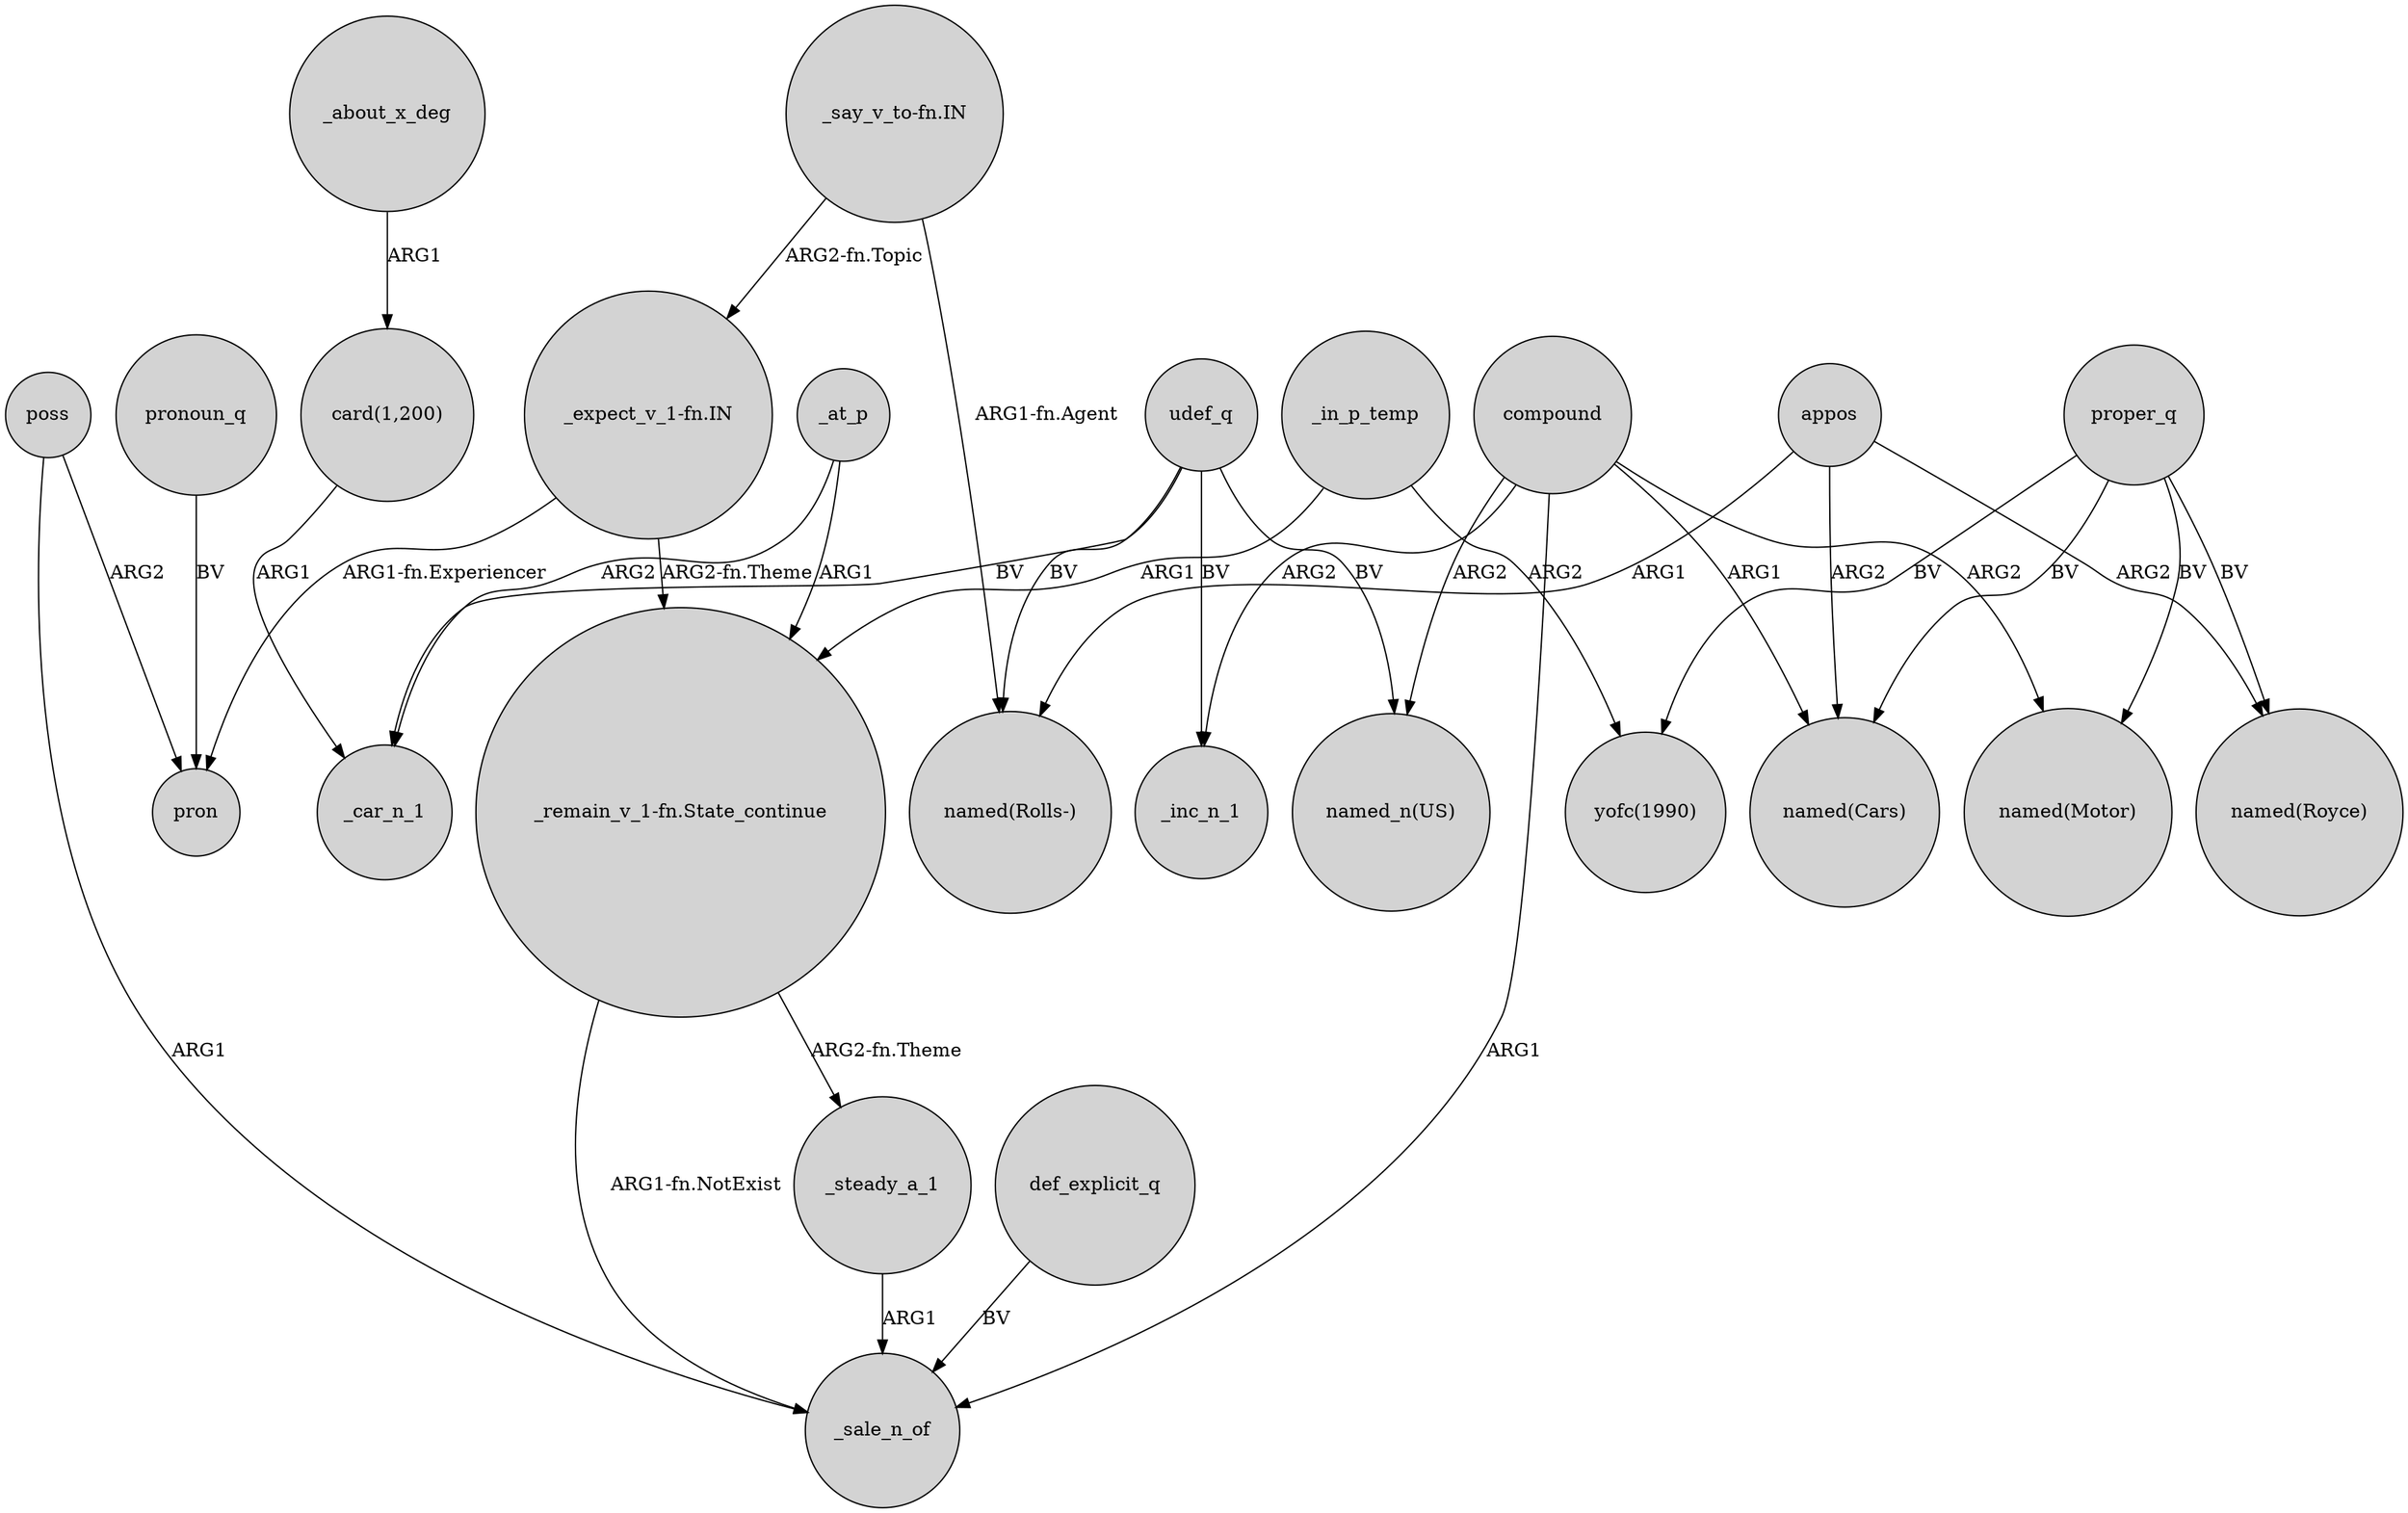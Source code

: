 digraph {
	node [shape=circle style=filled]
	_in_p_temp -> "_remain_v_1-fn.State_continue" [label=ARG1]
	udef_q -> "named_n(US)" [label=BV]
	udef_q -> _inc_n_1 [label=BV]
	"_remain_v_1-fn.State_continue" -> _sale_n_of [label="ARG1-fn.NotExist"]
	poss -> pron [label=ARG2]
	appos -> "named(Cars)" [label=ARG2]
	compound -> "named(Cars)" [label=ARG1]
	udef_q -> "named(Rolls-)" [label=BV]
	appos -> "named(Rolls-)" [label=ARG1]
	_at_p -> _car_n_1 [label=ARG2]
	appos -> "named(Royce)" [label=ARG2]
	_about_x_deg -> "card(1,200)" [label=ARG1]
	def_explicit_q -> _sale_n_of [label=BV]
	_in_p_temp -> "yofc(1990)" [label=ARG2]
	"card(1,200)" -> _car_n_1 [label=ARG1]
	compound -> "named_n(US)" [label=ARG2]
	proper_q -> "yofc(1990)" [label=BV]
	_steady_a_1 -> _sale_n_of [label=ARG1]
	pronoun_q -> pron [label=BV]
	proper_q -> "named(Royce)" [label=BV]
	proper_q -> "named(Motor)" [label=BV]
	poss -> _sale_n_of [label=ARG1]
	proper_q -> "named(Cars)" [label=BV]
	compound -> "named(Motor)" [label=ARG2]
	"_expect_v_1-fn.IN" -> pron [label="ARG1-fn.Experiencer"]
	"_expect_v_1-fn.IN" -> "_remain_v_1-fn.State_continue" [label="ARG2-fn.Theme"]
	_at_p -> "_remain_v_1-fn.State_continue" [label=ARG1]
	udef_q -> _car_n_1 [label=BV]
	"_say_v_to-fn.IN" -> "_expect_v_1-fn.IN" [label="ARG2-fn.Topic"]
	"_remain_v_1-fn.State_continue" -> _steady_a_1 [label="ARG2-fn.Theme"]
	compound -> _inc_n_1 [label=ARG2]
	"_say_v_to-fn.IN" -> "named(Rolls-)" [label="ARG1-fn.Agent"]
	compound -> _sale_n_of [label=ARG1]
}
